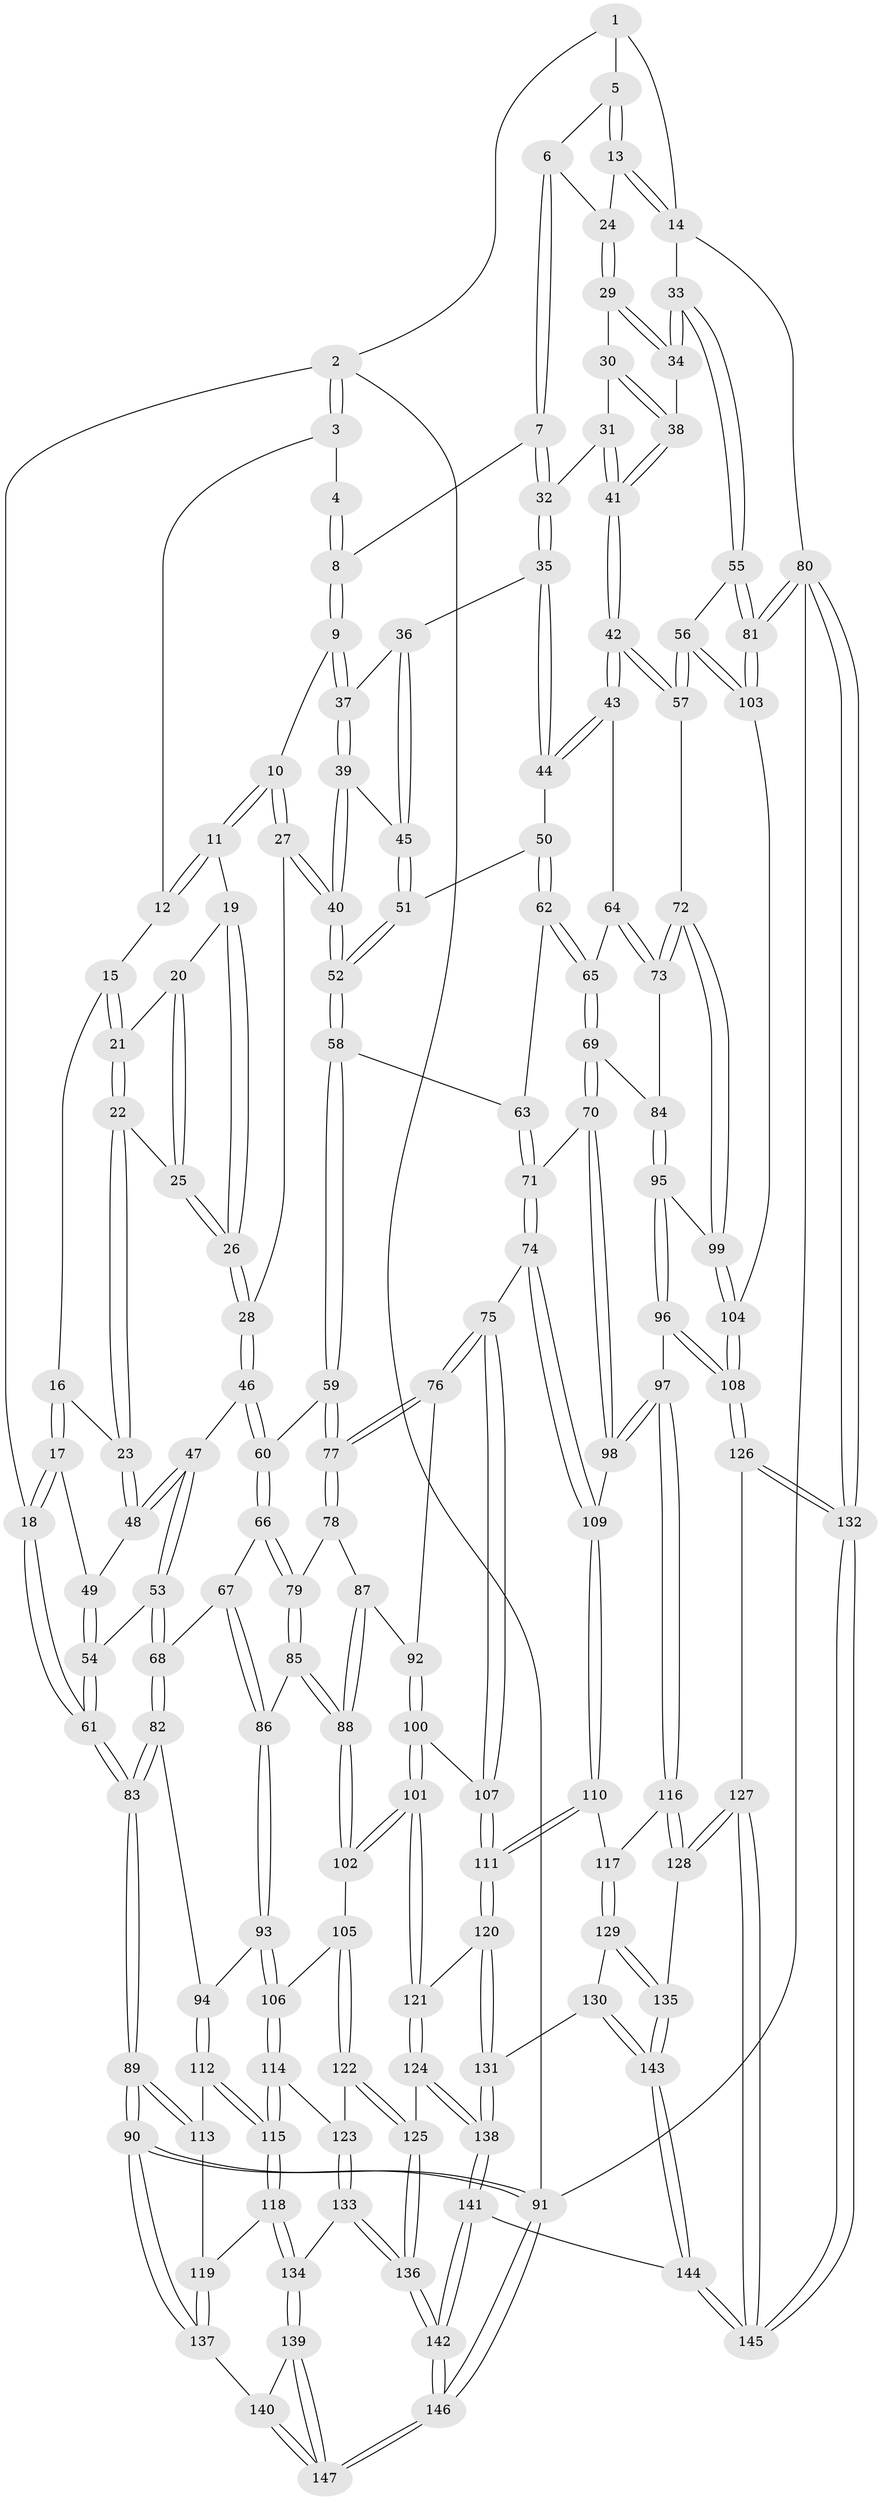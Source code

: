 // coarse degree distribution, {4: 0.5, 6: 0.056818181818181816, 3: 0.10227272727272728, 5: 0.3181818181818182, 7: 0.011363636363636364, 2: 0.011363636363636364}
// Generated by graph-tools (version 1.1) at 2025/24/03/03/25 07:24:39]
// undirected, 147 vertices, 364 edges
graph export_dot {
graph [start="1"]
  node [color=gray90,style=filled];
  1 [pos="+0.8552887503738255+0"];
  2 [pos="+0+0"];
  3 [pos="+0.356120495085149+0"];
  4 [pos="+0.615497900148998+0"];
  5 [pos="+0.8578920357201918+0"];
  6 [pos="+0.8162984163253193+0.07709029985950046"];
  7 [pos="+0.6839257615762829+0.12798491094982653"];
  8 [pos="+0.6360004907618898+0.11978918778731416"];
  9 [pos="+0.5827569122170931+0.16715321700456315"];
  10 [pos="+0.5680604141211159+0.16750043984999713"];
  11 [pos="+0.438983913984927+0.11153553318023603"];
  12 [pos="+0.36431133587357156+0"];
  13 [pos="+0.9878278191690177+0.09274009881120676"];
  14 [pos="+1+0.04742887700841431"];
  15 [pos="+0.27397563305186146+0.08962625708554808"];
  16 [pos="+0.2053673134526594+0.09910054816493413"];
  17 [pos="+0+0"];
  18 [pos="+0+0"];
  19 [pos="+0.40464729170026237+0.14214173802991445"];
  20 [pos="+0.3321697692543738+0.15213534162322853"];
  21 [pos="+0.2802206450982+0.10661642462201376"];
  22 [pos="+0.2387761459360823+0.25317702235409845"];
  23 [pos="+0.2351909625537984+0.2536650288496083"];
  24 [pos="+0.8953643281841035+0.16480420835960088"];
  25 [pos="+0.26379887726061785+0.2555504467103068"];
  26 [pos="+0.35659095910842886+0.29490113400984624"];
  27 [pos="+0.41207955352573944+0.3201456973428465"];
  28 [pos="+0.37428903527089846+0.31445440241655204"];
  29 [pos="+0.8933883931246361+0.2039231883763186"];
  30 [pos="+0.8862627167422468+0.21159018410487032"];
  31 [pos="+0.8493380921468284+0.24080279948171932"];
  32 [pos="+0.7861911077730273+0.24067458741493492"];
  33 [pos="+1+0.26702389242872643"];
  34 [pos="+1+0.27557515905459967"];
  35 [pos="+0.7490073615999673+0.30475165618422145"];
  36 [pos="+0.7180042048598287+0.2883458514676274"];
  37 [pos="+0.5858119603500801+0.17899172319386056"];
  38 [pos="+0.9490904049478015+0.34066686657283207"];
  39 [pos="+0.5871319264178491+0.1897223130431596"];
  40 [pos="+0.49387197955305656+0.40470687217307033"];
  41 [pos="+0.8785652107355003+0.402351433879761"];
  42 [pos="+0.8652411281280865+0.43733636429136274"];
  43 [pos="+0.7844440493809514+0.43625085284047704"];
  44 [pos="+0.7359661740928675+0.4078654926071239"];
  45 [pos="+0.6177734447679231+0.30320573940343565"];
  46 [pos="+0.3046789814495229+0.44606036004123784"];
  47 [pos="+0.1788549000219238+0.3156757115615635"];
  48 [pos="+0.1826419681644018+0.2761271896735122"];
  49 [pos="+0.008800897149627005+0.17424669128041154"];
  50 [pos="+0.7004918892219341+0.4083689442929953"];
  51 [pos="+0.6181413613800893+0.3053438567965161"];
  52 [pos="+0.5013582925232847+0.4163475340799717"];
  53 [pos="+0.09622426461619343+0.47336957712349786"];
  54 [pos="+0.07602764279092637+0.4717724089811194"];
  55 [pos="+1+0.534516553811882"];
  56 [pos="+1+0.5334340858321861"];
  57 [pos="+0.943599152798211+0.5185889054674367"];
  58 [pos="+0.5110112855684361+0.45483401149192265"];
  59 [pos="+0.5021003310205953+0.4653249531234456"];
  60 [pos="+0.30312804805932325+0.4705874400378414"];
  61 [pos="+0+0.5184108042468623"];
  62 [pos="+0.6061130835521277+0.4691880615240616"];
  63 [pos="+0.5926219284673733+0.46995499588983025"];
  64 [pos="+0.7656148970004216+0.4897074265275553"];
  65 [pos="+0.662030190782616+0.5633142028031514"];
  66 [pos="+0.2895135359438002+0.49463388665972846"];
  67 [pos="+0.18674007526246084+0.5135532202015848"];
  68 [pos="+0.13799518131026384+0.5078955975789641"];
  69 [pos="+0.6642715566133598+0.578520398783229"];
  70 [pos="+0.6230384411754791+0.649126506925701"];
  71 [pos="+0.5781381279360406+0.6473378755539286"];
  72 [pos="+0.9061445015729837+0.5711824328238024"];
  73 [pos="+0.7593358251091485+0.5696543409161866"];
  74 [pos="+0.5777279486140805+0.6474360480541324"];
  75 [pos="+0.5106805690202777+0.6381295540821712"];
  76 [pos="+0.4974113597886846+0.614320997528573"];
  77 [pos="+0.4776934310491581+0.5462672560650412"];
  78 [pos="+0.37826487839808537+0.5649774906325198"];
  79 [pos="+0.314129430623562+0.5373281350406854"];
  80 [pos="+1+1"];
  81 [pos="+1+1"];
  82 [pos="+0.12393526262912788+0.6225939705669641"];
  83 [pos="+0+0.6514169971835794"];
  84 [pos="+0.7511059506170321+0.5940111211389686"];
  85 [pos="+0.29891495376488186+0.6341555480241455"];
  86 [pos="+0.23126810696429342+0.6342097626922573"];
  87 [pos="+0.38328006210143944+0.5969832634925327"];
  88 [pos="+0.3182983041942516+0.6705751923545018"];
  89 [pos="+0+0.689079238396575"];
  90 [pos="+0+0.8993139336412435"];
  91 [pos="+0+1"];
  92 [pos="+0.3970106498994139+0.6260552622623231"];
  93 [pos="+0.17649917349658792+0.6992290810156911"];
  94 [pos="+0.14228230479745857+0.6977441205372396"];
  95 [pos="+0.7694992870224799+0.642218357790155"];
  96 [pos="+0.7147699668921149+0.7223058625105753"];
  97 [pos="+0.7087677872834391+0.7224712680038717"];
  98 [pos="+0.6812556342111146+0.7031266634786469"];
  99 [pos="+0.87062604008841+0.6360727329546549"];
  100 [pos="+0.36898961337840863+0.7233989200759343"];
  101 [pos="+0.36440559803251416+0.7257127648406277"];
  102 [pos="+0.3370360030741275+0.7223558418866952"];
  103 [pos="+0.9208610703496115+0.7490422371728418"];
  104 [pos="+0.8946255220058299+0.7272044805839843"];
  105 [pos="+0.32958199359302165+0.7269308892014031"];
  106 [pos="+0.24032674301391033+0.7375658507082118"];
  107 [pos="+0.46435564081992353+0.7052261893133662"];
  108 [pos="+0.7638691410011985+0.7634440756388987"];
  109 [pos="+0.5674544687830222+0.7595697288337409"];
  110 [pos="+0.562241180533844+0.7740961446989915"];
  111 [pos="+0.509778386690768+0.7804354825445992"];
  112 [pos="+0.1111174864688965+0.7281487280453501"];
  113 [pos="+0.10138108812435842+0.7303172055335683"];
  114 [pos="+0.22204954410940148+0.8068844900809211"];
  115 [pos="+0.15477441328693856+0.8268789384716954"];
  116 [pos="+0.6488873825060957+0.8009860475286669"];
  117 [pos="+0.5844001680433234+0.7911812176245964"];
  118 [pos="+0.14221612040487808+0.8693598531594172"];
  119 [pos="+0.06184479918097788+0.8309349314257518"];
  120 [pos="+0.47634249728222694+0.8545333367103755"];
  121 [pos="+0.41641052931463+0.8511374729041385"];
  122 [pos="+0.3028803380049729+0.8234561549679582"];
  123 [pos="+0.233983641049558+0.8215958012202016"];
  124 [pos="+0.39449061030045635+0.871031163062731"];
  125 [pos="+0.31847630704572805+0.8799755403648285"];
  126 [pos="+0.7638977553539883+0.7635750709744156"];
  127 [pos="+0.7002715185155461+0.9144422661159486"];
  128 [pos="+0.6602321978299829+0.884469870111918"];
  129 [pos="+0.5658705330425681+0.8740803097151608"];
  130 [pos="+0.5131762414934729+0.8803187766960971"];
  131 [pos="+0.4910565113285249+0.8717857372565302"];
  132 [pos="+1+1"];
  133 [pos="+0.24174940787381508+0.9039893005504079"];
  134 [pos="+0.14694300410880637+0.9038713844112019"];
  135 [pos="+0.6092327574073304+0.8923437386998581"];
  136 [pos="+0.2783068163604147+0.9230426423842967"];
  137 [pos="+0+0.8976253041945134"];
  138 [pos="+0.4113665054113571+1"];
  139 [pos="+0.12679266174392823+0.933299338263904"];
  140 [pos="+0+0.9006690772923897"];
  141 [pos="+0.4017776367157408+1"];
  142 [pos="+0.3392456108674787+1"];
  143 [pos="+0.5598761079504327+0.9956393541479595"];
  144 [pos="+0.5551563091033344+1"];
  145 [pos="+0.9938136934646266+1"];
  146 [pos="+0.2070470319414494+1"];
  147 [pos="+0.1434928623025881+1"];
  1 -- 2;
  1 -- 5;
  1 -- 14;
  2 -- 3;
  2 -- 3;
  2 -- 18;
  2 -- 91;
  3 -- 4;
  3 -- 12;
  4 -- 8;
  4 -- 8;
  5 -- 6;
  5 -- 13;
  5 -- 13;
  6 -- 7;
  6 -- 7;
  6 -- 24;
  7 -- 8;
  7 -- 32;
  7 -- 32;
  8 -- 9;
  8 -- 9;
  9 -- 10;
  9 -- 37;
  9 -- 37;
  10 -- 11;
  10 -- 11;
  10 -- 27;
  10 -- 27;
  11 -- 12;
  11 -- 12;
  11 -- 19;
  12 -- 15;
  13 -- 14;
  13 -- 14;
  13 -- 24;
  14 -- 33;
  14 -- 80;
  15 -- 16;
  15 -- 21;
  15 -- 21;
  16 -- 17;
  16 -- 17;
  16 -- 23;
  17 -- 18;
  17 -- 18;
  17 -- 49;
  18 -- 61;
  18 -- 61;
  19 -- 20;
  19 -- 26;
  19 -- 26;
  20 -- 21;
  20 -- 25;
  20 -- 25;
  21 -- 22;
  21 -- 22;
  22 -- 23;
  22 -- 23;
  22 -- 25;
  23 -- 48;
  23 -- 48;
  24 -- 29;
  24 -- 29;
  25 -- 26;
  25 -- 26;
  26 -- 28;
  26 -- 28;
  27 -- 28;
  27 -- 40;
  27 -- 40;
  28 -- 46;
  28 -- 46;
  29 -- 30;
  29 -- 34;
  29 -- 34;
  30 -- 31;
  30 -- 38;
  30 -- 38;
  31 -- 32;
  31 -- 41;
  31 -- 41;
  32 -- 35;
  32 -- 35;
  33 -- 34;
  33 -- 34;
  33 -- 55;
  33 -- 55;
  34 -- 38;
  35 -- 36;
  35 -- 44;
  35 -- 44;
  36 -- 37;
  36 -- 45;
  36 -- 45;
  37 -- 39;
  37 -- 39;
  38 -- 41;
  38 -- 41;
  39 -- 40;
  39 -- 40;
  39 -- 45;
  40 -- 52;
  40 -- 52;
  41 -- 42;
  41 -- 42;
  42 -- 43;
  42 -- 43;
  42 -- 57;
  42 -- 57;
  43 -- 44;
  43 -- 44;
  43 -- 64;
  44 -- 50;
  45 -- 51;
  45 -- 51;
  46 -- 47;
  46 -- 60;
  46 -- 60;
  47 -- 48;
  47 -- 48;
  47 -- 53;
  47 -- 53;
  48 -- 49;
  49 -- 54;
  49 -- 54;
  50 -- 51;
  50 -- 62;
  50 -- 62;
  51 -- 52;
  51 -- 52;
  52 -- 58;
  52 -- 58;
  53 -- 54;
  53 -- 68;
  53 -- 68;
  54 -- 61;
  54 -- 61;
  55 -- 56;
  55 -- 81;
  55 -- 81;
  56 -- 57;
  56 -- 57;
  56 -- 103;
  56 -- 103;
  57 -- 72;
  58 -- 59;
  58 -- 59;
  58 -- 63;
  59 -- 60;
  59 -- 77;
  59 -- 77;
  60 -- 66;
  60 -- 66;
  61 -- 83;
  61 -- 83;
  62 -- 63;
  62 -- 65;
  62 -- 65;
  63 -- 71;
  63 -- 71;
  64 -- 65;
  64 -- 73;
  64 -- 73;
  65 -- 69;
  65 -- 69;
  66 -- 67;
  66 -- 79;
  66 -- 79;
  67 -- 68;
  67 -- 86;
  67 -- 86;
  68 -- 82;
  68 -- 82;
  69 -- 70;
  69 -- 70;
  69 -- 84;
  70 -- 71;
  70 -- 98;
  70 -- 98;
  71 -- 74;
  71 -- 74;
  72 -- 73;
  72 -- 73;
  72 -- 99;
  72 -- 99;
  73 -- 84;
  74 -- 75;
  74 -- 109;
  74 -- 109;
  75 -- 76;
  75 -- 76;
  75 -- 107;
  75 -- 107;
  76 -- 77;
  76 -- 77;
  76 -- 92;
  77 -- 78;
  77 -- 78;
  78 -- 79;
  78 -- 87;
  79 -- 85;
  79 -- 85;
  80 -- 81;
  80 -- 81;
  80 -- 132;
  80 -- 132;
  80 -- 91;
  81 -- 103;
  81 -- 103;
  82 -- 83;
  82 -- 83;
  82 -- 94;
  83 -- 89;
  83 -- 89;
  84 -- 95;
  84 -- 95;
  85 -- 86;
  85 -- 88;
  85 -- 88;
  86 -- 93;
  86 -- 93;
  87 -- 88;
  87 -- 88;
  87 -- 92;
  88 -- 102;
  88 -- 102;
  89 -- 90;
  89 -- 90;
  89 -- 113;
  89 -- 113;
  90 -- 91;
  90 -- 91;
  90 -- 137;
  90 -- 137;
  91 -- 146;
  91 -- 146;
  92 -- 100;
  92 -- 100;
  93 -- 94;
  93 -- 106;
  93 -- 106;
  94 -- 112;
  94 -- 112;
  95 -- 96;
  95 -- 96;
  95 -- 99;
  96 -- 97;
  96 -- 108;
  96 -- 108;
  97 -- 98;
  97 -- 98;
  97 -- 116;
  97 -- 116;
  98 -- 109;
  99 -- 104;
  99 -- 104;
  100 -- 101;
  100 -- 101;
  100 -- 107;
  101 -- 102;
  101 -- 102;
  101 -- 121;
  101 -- 121;
  102 -- 105;
  103 -- 104;
  104 -- 108;
  104 -- 108;
  105 -- 106;
  105 -- 122;
  105 -- 122;
  106 -- 114;
  106 -- 114;
  107 -- 111;
  107 -- 111;
  108 -- 126;
  108 -- 126;
  109 -- 110;
  109 -- 110;
  110 -- 111;
  110 -- 111;
  110 -- 117;
  111 -- 120;
  111 -- 120;
  112 -- 113;
  112 -- 115;
  112 -- 115;
  113 -- 119;
  114 -- 115;
  114 -- 115;
  114 -- 123;
  115 -- 118;
  115 -- 118;
  116 -- 117;
  116 -- 128;
  116 -- 128;
  117 -- 129;
  117 -- 129;
  118 -- 119;
  118 -- 134;
  118 -- 134;
  119 -- 137;
  119 -- 137;
  120 -- 121;
  120 -- 131;
  120 -- 131;
  121 -- 124;
  121 -- 124;
  122 -- 123;
  122 -- 125;
  122 -- 125;
  123 -- 133;
  123 -- 133;
  124 -- 125;
  124 -- 138;
  124 -- 138;
  125 -- 136;
  125 -- 136;
  126 -- 127;
  126 -- 132;
  126 -- 132;
  127 -- 128;
  127 -- 128;
  127 -- 145;
  127 -- 145;
  128 -- 135;
  129 -- 130;
  129 -- 135;
  129 -- 135;
  130 -- 131;
  130 -- 143;
  130 -- 143;
  131 -- 138;
  131 -- 138;
  132 -- 145;
  132 -- 145;
  133 -- 134;
  133 -- 136;
  133 -- 136;
  134 -- 139;
  134 -- 139;
  135 -- 143;
  135 -- 143;
  136 -- 142;
  136 -- 142;
  137 -- 140;
  138 -- 141;
  138 -- 141;
  139 -- 140;
  139 -- 147;
  139 -- 147;
  140 -- 147;
  140 -- 147;
  141 -- 142;
  141 -- 142;
  141 -- 144;
  142 -- 146;
  142 -- 146;
  143 -- 144;
  143 -- 144;
  144 -- 145;
  144 -- 145;
  146 -- 147;
  146 -- 147;
}
